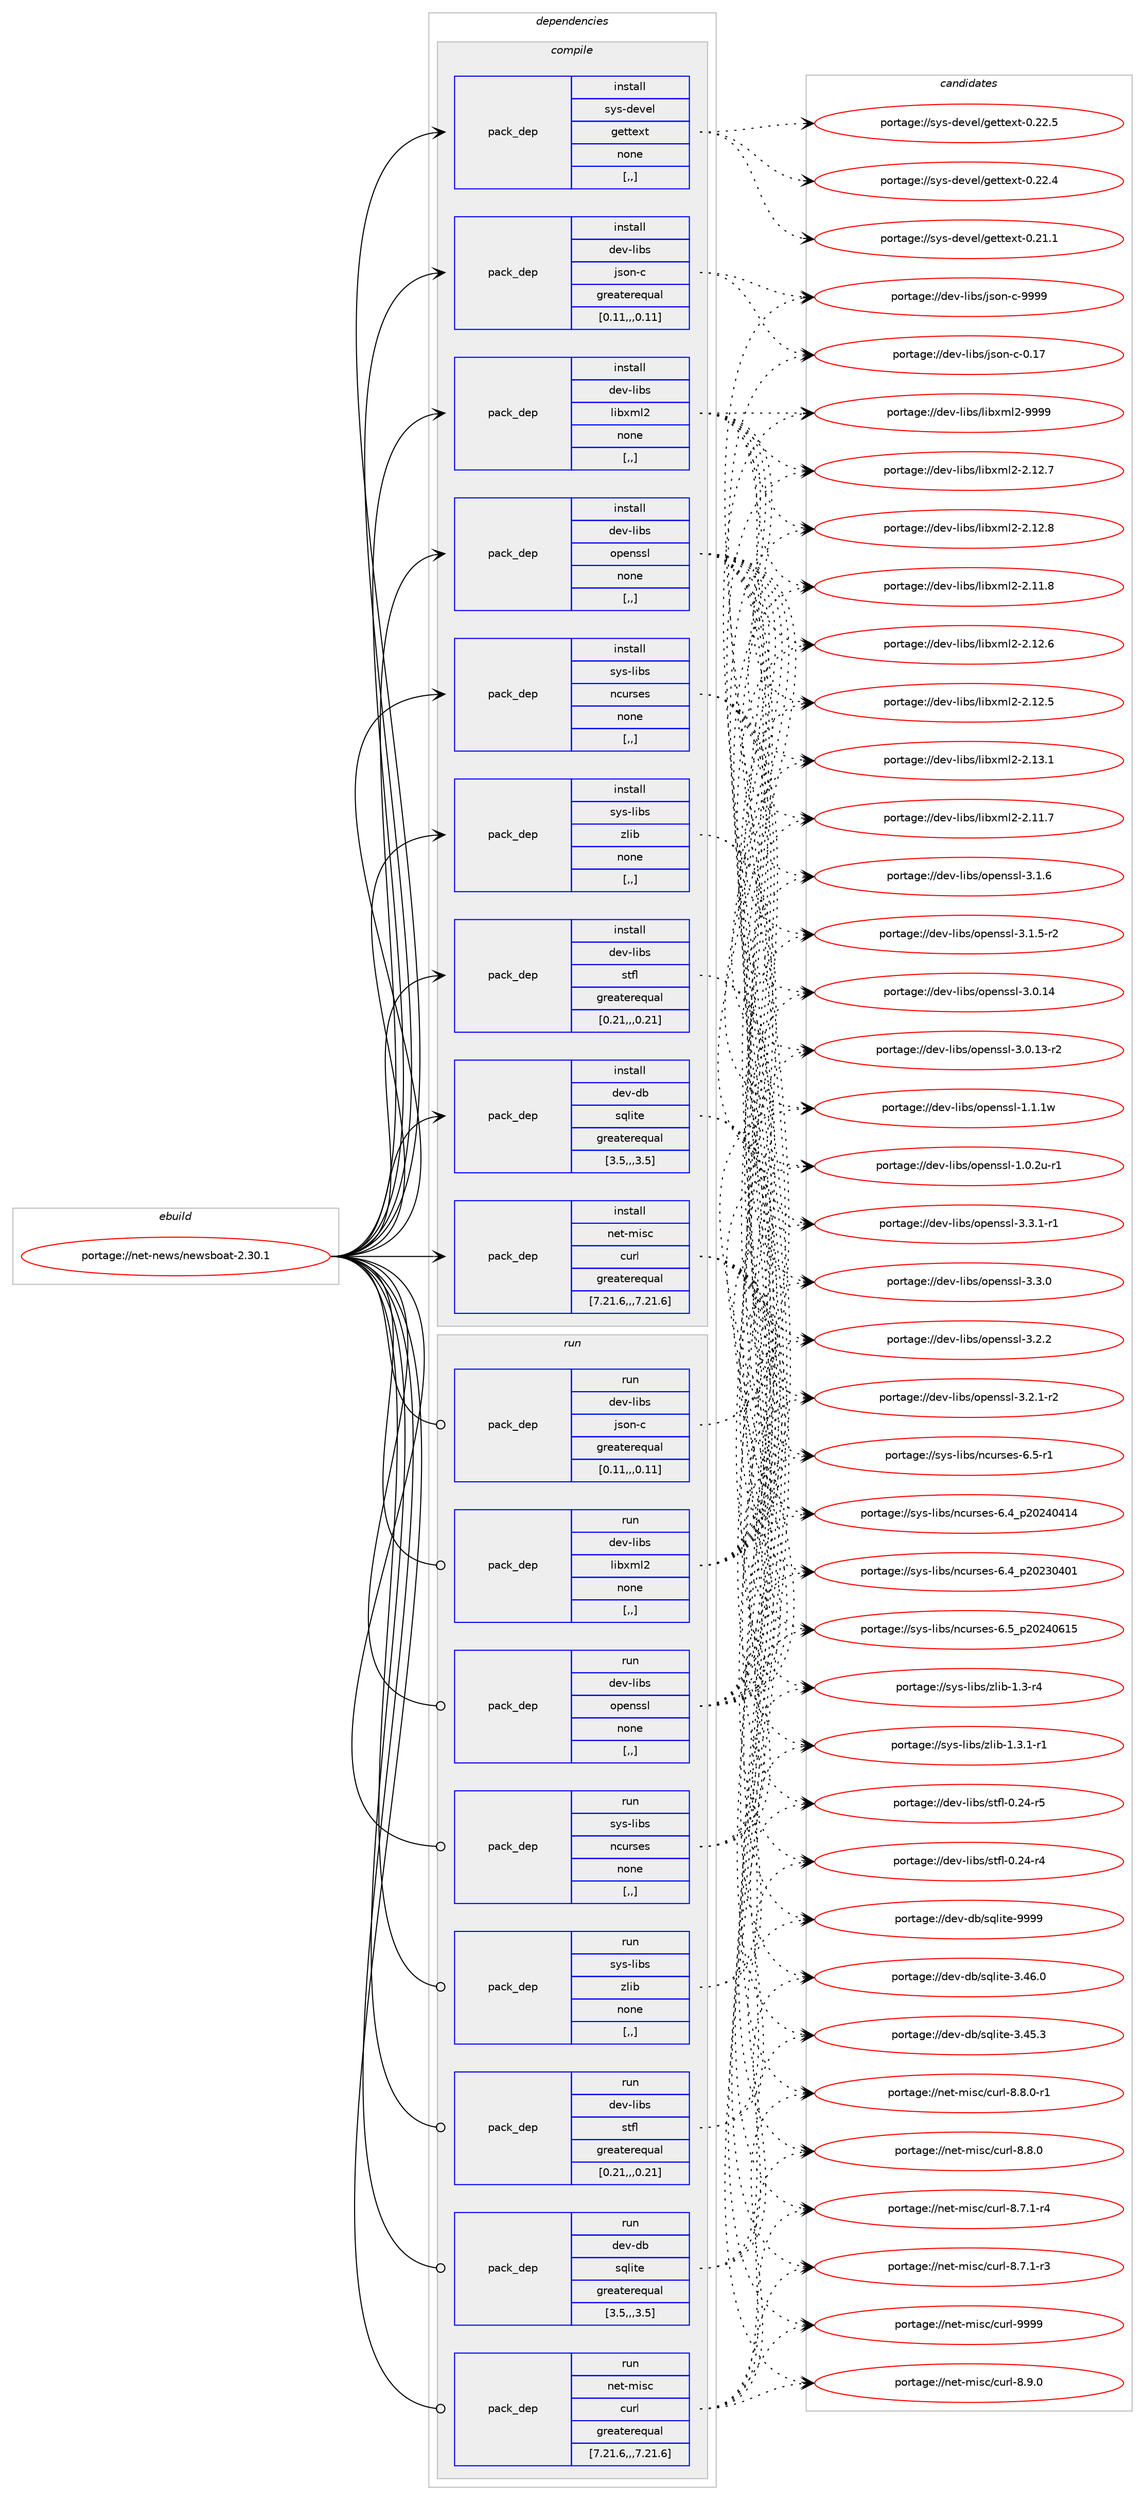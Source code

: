 digraph prolog {

# *************
# Graph options
# *************

newrank=true;
concentrate=true;
compound=true;
graph [rankdir=LR,fontname=Helvetica,fontsize=10,ranksep=1.5];#, ranksep=2.5, nodesep=0.2];
edge  [arrowhead=vee];
node  [fontname=Helvetica,fontsize=10];

# **********
# The ebuild
# **********

subgraph cluster_leftcol {
color=gray;
label=<<i>ebuild</i>>;
id [label="portage://net-news/newsboat-2.30.1", color=red, width=4, href="../net-news/newsboat-2.30.1.svg"];
}

# ****************
# The dependencies
# ****************

subgraph cluster_midcol {
color=gray;
label=<<i>dependencies</i>>;
subgraph cluster_compile {
fillcolor="#eeeeee";
style=filled;
label=<<i>compile</i>>;
subgraph pack276607 {
dependency379418 [label=<<TABLE BORDER="0" CELLBORDER="1" CELLSPACING="0" CELLPADDING="4" WIDTH="220"><TR><TD ROWSPAN="6" CELLPADDING="30">pack_dep</TD></TR><TR><TD WIDTH="110">install</TD></TR><TR><TD>dev-db</TD></TR><TR><TD>sqlite</TD></TR><TR><TD>greaterequal</TD></TR><TR><TD>[3.5,,,3.5]</TD></TR></TABLE>>, shape=none, color=blue];
}
id:e -> dependency379418:w [weight=20,style="solid",arrowhead="vee"];
subgraph pack276608 {
dependency379419 [label=<<TABLE BORDER="0" CELLBORDER="1" CELLSPACING="0" CELLPADDING="4" WIDTH="220"><TR><TD ROWSPAN="6" CELLPADDING="30">pack_dep</TD></TR><TR><TD WIDTH="110">install</TD></TR><TR><TD>dev-libs</TD></TR><TR><TD>json-c</TD></TR><TR><TD>greaterequal</TD></TR><TR><TD>[0.11,,,0.11]</TD></TR></TABLE>>, shape=none, color=blue];
}
id:e -> dependency379419:w [weight=20,style="solid",arrowhead="vee"];
subgraph pack276609 {
dependency379420 [label=<<TABLE BORDER="0" CELLBORDER="1" CELLSPACING="0" CELLPADDING="4" WIDTH="220"><TR><TD ROWSPAN="6" CELLPADDING="30">pack_dep</TD></TR><TR><TD WIDTH="110">install</TD></TR><TR><TD>dev-libs</TD></TR><TR><TD>libxml2</TD></TR><TR><TD>none</TD></TR><TR><TD>[,,]</TD></TR></TABLE>>, shape=none, color=blue];
}
id:e -> dependency379420:w [weight=20,style="solid",arrowhead="vee"];
subgraph pack276610 {
dependency379421 [label=<<TABLE BORDER="0" CELLBORDER="1" CELLSPACING="0" CELLPADDING="4" WIDTH="220"><TR><TD ROWSPAN="6" CELLPADDING="30">pack_dep</TD></TR><TR><TD WIDTH="110">install</TD></TR><TR><TD>dev-libs</TD></TR><TR><TD>openssl</TD></TR><TR><TD>none</TD></TR><TR><TD>[,,]</TD></TR></TABLE>>, shape=none, color=blue];
}
id:e -> dependency379421:w [weight=20,style="solid",arrowhead="vee"];
subgraph pack276611 {
dependency379422 [label=<<TABLE BORDER="0" CELLBORDER="1" CELLSPACING="0" CELLPADDING="4" WIDTH="220"><TR><TD ROWSPAN="6" CELLPADDING="30">pack_dep</TD></TR><TR><TD WIDTH="110">install</TD></TR><TR><TD>dev-libs</TD></TR><TR><TD>stfl</TD></TR><TR><TD>greaterequal</TD></TR><TR><TD>[0.21,,,0.21]</TD></TR></TABLE>>, shape=none, color=blue];
}
id:e -> dependency379422:w [weight=20,style="solid",arrowhead="vee"];
subgraph pack276612 {
dependency379423 [label=<<TABLE BORDER="0" CELLBORDER="1" CELLSPACING="0" CELLPADDING="4" WIDTH="220"><TR><TD ROWSPAN="6" CELLPADDING="30">pack_dep</TD></TR><TR><TD WIDTH="110">install</TD></TR><TR><TD>net-misc</TD></TR><TR><TD>curl</TD></TR><TR><TD>greaterequal</TD></TR><TR><TD>[7.21.6,,,7.21.6]</TD></TR></TABLE>>, shape=none, color=blue];
}
id:e -> dependency379423:w [weight=20,style="solid",arrowhead="vee"];
subgraph pack276613 {
dependency379424 [label=<<TABLE BORDER="0" CELLBORDER="1" CELLSPACING="0" CELLPADDING="4" WIDTH="220"><TR><TD ROWSPAN="6" CELLPADDING="30">pack_dep</TD></TR><TR><TD WIDTH="110">install</TD></TR><TR><TD>sys-devel</TD></TR><TR><TD>gettext</TD></TR><TR><TD>none</TD></TR><TR><TD>[,,]</TD></TR></TABLE>>, shape=none, color=blue];
}
id:e -> dependency379424:w [weight=20,style="solid",arrowhead="vee"];
subgraph pack276614 {
dependency379425 [label=<<TABLE BORDER="0" CELLBORDER="1" CELLSPACING="0" CELLPADDING="4" WIDTH="220"><TR><TD ROWSPAN="6" CELLPADDING="30">pack_dep</TD></TR><TR><TD WIDTH="110">install</TD></TR><TR><TD>sys-libs</TD></TR><TR><TD>ncurses</TD></TR><TR><TD>none</TD></TR><TR><TD>[,,]</TD></TR></TABLE>>, shape=none, color=blue];
}
id:e -> dependency379425:w [weight=20,style="solid",arrowhead="vee"];
subgraph pack276615 {
dependency379426 [label=<<TABLE BORDER="0" CELLBORDER="1" CELLSPACING="0" CELLPADDING="4" WIDTH="220"><TR><TD ROWSPAN="6" CELLPADDING="30">pack_dep</TD></TR><TR><TD WIDTH="110">install</TD></TR><TR><TD>sys-libs</TD></TR><TR><TD>zlib</TD></TR><TR><TD>none</TD></TR><TR><TD>[,,]</TD></TR></TABLE>>, shape=none, color=blue];
}
id:e -> dependency379426:w [weight=20,style="solid",arrowhead="vee"];
}
subgraph cluster_compileandrun {
fillcolor="#eeeeee";
style=filled;
label=<<i>compile and run</i>>;
}
subgraph cluster_run {
fillcolor="#eeeeee";
style=filled;
label=<<i>run</i>>;
subgraph pack276616 {
dependency379427 [label=<<TABLE BORDER="0" CELLBORDER="1" CELLSPACING="0" CELLPADDING="4" WIDTH="220"><TR><TD ROWSPAN="6" CELLPADDING="30">pack_dep</TD></TR><TR><TD WIDTH="110">run</TD></TR><TR><TD>dev-db</TD></TR><TR><TD>sqlite</TD></TR><TR><TD>greaterequal</TD></TR><TR><TD>[3.5,,,3.5]</TD></TR></TABLE>>, shape=none, color=blue];
}
id:e -> dependency379427:w [weight=20,style="solid",arrowhead="odot"];
subgraph pack276617 {
dependency379428 [label=<<TABLE BORDER="0" CELLBORDER="1" CELLSPACING="0" CELLPADDING="4" WIDTH="220"><TR><TD ROWSPAN="6" CELLPADDING="30">pack_dep</TD></TR><TR><TD WIDTH="110">run</TD></TR><TR><TD>dev-libs</TD></TR><TR><TD>json-c</TD></TR><TR><TD>greaterequal</TD></TR><TR><TD>[0.11,,,0.11]</TD></TR></TABLE>>, shape=none, color=blue];
}
id:e -> dependency379428:w [weight=20,style="solid",arrowhead="odot"];
subgraph pack276618 {
dependency379429 [label=<<TABLE BORDER="0" CELLBORDER="1" CELLSPACING="0" CELLPADDING="4" WIDTH="220"><TR><TD ROWSPAN="6" CELLPADDING="30">pack_dep</TD></TR><TR><TD WIDTH="110">run</TD></TR><TR><TD>dev-libs</TD></TR><TR><TD>libxml2</TD></TR><TR><TD>none</TD></TR><TR><TD>[,,]</TD></TR></TABLE>>, shape=none, color=blue];
}
id:e -> dependency379429:w [weight=20,style="solid",arrowhead="odot"];
subgraph pack276619 {
dependency379430 [label=<<TABLE BORDER="0" CELLBORDER="1" CELLSPACING="0" CELLPADDING="4" WIDTH="220"><TR><TD ROWSPAN="6" CELLPADDING="30">pack_dep</TD></TR><TR><TD WIDTH="110">run</TD></TR><TR><TD>dev-libs</TD></TR><TR><TD>openssl</TD></TR><TR><TD>none</TD></TR><TR><TD>[,,]</TD></TR></TABLE>>, shape=none, color=blue];
}
id:e -> dependency379430:w [weight=20,style="solid",arrowhead="odot"];
subgraph pack276620 {
dependency379431 [label=<<TABLE BORDER="0" CELLBORDER="1" CELLSPACING="0" CELLPADDING="4" WIDTH="220"><TR><TD ROWSPAN="6" CELLPADDING="30">pack_dep</TD></TR><TR><TD WIDTH="110">run</TD></TR><TR><TD>dev-libs</TD></TR><TR><TD>stfl</TD></TR><TR><TD>greaterequal</TD></TR><TR><TD>[0.21,,,0.21]</TD></TR></TABLE>>, shape=none, color=blue];
}
id:e -> dependency379431:w [weight=20,style="solid",arrowhead="odot"];
subgraph pack276621 {
dependency379432 [label=<<TABLE BORDER="0" CELLBORDER="1" CELLSPACING="0" CELLPADDING="4" WIDTH="220"><TR><TD ROWSPAN="6" CELLPADDING="30">pack_dep</TD></TR><TR><TD WIDTH="110">run</TD></TR><TR><TD>net-misc</TD></TR><TR><TD>curl</TD></TR><TR><TD>greaterequal</TD></TR><TR><TD>[7.21.6,,,7.21.6]</TD></TR></TABLE>>, shape=none, color=blue];
}
id:e -> dependency379432:w [weight=20,style="solid",arrowhead="odot"];
subgraph pack276622 {
dependency379433 [label=<<TABLE BORDER="0" CELLBORDER="1" CELLSPACING="0" CELLPADDING="4" WIDTH="220"><TR><TD ROWSPAN="6" CELLPADDING="30">pack_dep</TD></TR><TR><TD WIDTH="110">run</TD></TR><TR><TD>sys-libs</TD></TR><TR><TD>ncurses</TD></TR><TR><TD>none</TD></TR><TR><TD>[,,]</TD></TR></TABLE>>, shape=none, color=blue];
}
id:e -> dependency379433:w [weight=20,style="solid",arrowhead="odot"];
subgraph pack276623 {
dependency379434 [label=<<TABLE BORDER="0" CELLBORDER="1" CELLSPACING="0" CELLPADDING="4" WIDTH="220"><TR><TD ROWSPAN="6" CELLPADDING="30">pack_dep</TD></TR><TR><TD WIDTH="110">run</TD></TR><TR><TD>sys-libs</TD></TR><TR><TD>zlib</TD></TR><TR><TD>none</TD></TR><TR><TD>[,,]</TD></TR></TABLE>>, shape=none, color=blue];
}
id:e -> dependency379434:w [weight=20,style="solid",arrowhead="odot"];
}
}

# **************
# The candidates
# **************

subgraph cluster_choices {
rank=same;
color=gray;
label=<<i>candidates</i>>;

subgraph choice276607 {
color=black;
nodesep=1;
choice1001011184510098471151131081051161014557575757 [label="portage://dev-db/sqlite-9999", color=red, width=4,href="../dev-db/sqlite-9999.svg"];
choice10010111845100984711511310810511610145514652544648 [label="portage://dev-db/sqlite-3.46.0", color=red, width=4,href="../dev-db/sqlite-3.46.0.svg"];
choice10010111845100984711511310810511610145514652534651 [label="portage://dev-db/sqlite-3.45.3", color=red, width=4,href="../dev-db/sqlite-3.45.3.svg"];
dependency379418:e -> choice1001011184510098471151131081051161014557575757:w [style=dotted,weight="100"];
dependency379418:e -> choice10010111845100984711511310810511610145514652544648:w [style=dotted,weight="100"];
dependency379418:e -> choice10010111845100984711511310810511610145514652534651:w [style=dotted,weight="100"];
}
subgraph choice276608 {
color=black;
nodesep=1;
choice10010111845108105981154710611511111045994557575757 [label="portage://dev-libs/json-c-9999", color=red, width=4,href="../dev-libs/json-c-9999.svg"];
choice10010111845108105981154710611511111045994548464955 [label="portage://dev-libs/json-c-0.17", color=red, width=4,href="../dev-libs/json-c-0.17.svg"];
dependency379419:e -> choice10010111845108105981154710611511111045994557575757:w [style=dotted,weight="100"];
dependency379419:e -> choice10010111845108105981154710611511111045994548464955:w [style=dotted,weight="100"];
}
subgraph choice276609 {
color=black;
nodesep=1;
choice10010111845108105981154710810598120109108504557575757 [label="portage://dev-libs/libxml2-9999", color=red, width=4,href="../dev-libs/libxml2-9999.svg"];
choice100101118451081059811547108105981201091085045504649514649 [label="portage://dev-libs/libxml2-2.13.1", color=red, width=4,href="../dev-libs/libxml2-2.13.1.svg"];
choice100101118451081059811547108105981201091085045504649504656 [label="portage://dev-libs/libxml2-2.12.8", color=red, width=4,href="../dev-libs/libxml2-2.12.8.svg"];
choice100101118451081059811547108105981201091085045504649504655 [label="portage://dev-libs/libxml2-2.12.7", color=red, width=4,href="../dev-libs/libxml2-2.12.7.svg"];
choice100101118451081059811547108105981201091085045504649504654 [label="portage://dev-libs/libxml2-2.12.6", color=red, width=4,href="../dev-libs/libxml2-2.12.6.svg"];
choice100101118451081059811547108105981201091085045504649504653 [label="portage://dev-libs/libxml2-2.12.5", color=red, width=4,href="../dev-libs/libxml2-2.12.5.svg"];
choice100101118451081059811547108105981201091085045504649494656 [label="portage://dev-libs/libxml2-2.11.8", color=red, width=4,href="../dev-libs/libxml2-2.11.8.svg"];
choice100101118451081059811547108105981201091085045504649494655 [label="portage://dev-libs/libxml2-2.11.7", color=red, width=4,href="../dev-libs/libxml2-2.11.7.svg"];
dependency379420:e -> choice10010111845108105981154710810598120109108504557575757:w [style=dotted,weight="100"];
dependency379420:e -> choice100101118451081059811547108105981201091085045504649514649:w [style=dotted,weight="100"];
dependency379420:e -> choice100101118451081059811547108105981201091085045504649504656:w [style=dotted,weight="100"];
dependency379420:e -> choice100101118451081059811547108105981201091085045504649504655:w [style=dotted,weight="100"];
dependency379420:e -> choice100101118451081059811547108105981201091085045504649504654:w [style=dotted,weight="100"];
dependency379420:e -> choice100101118451081059811547108105981201091085045504649504653:w [style=dotted,weight="100"];
dependency379420:e -> choice100101118451081059811547108105981201091085045504649494656:w [style=dotted,weight="100"];
dependency379420:e -> choice100101118451081059811547108105981201091085045504649494655:w [style=dotted,weight="100"];
}
subgraph choice276610 {
color=black;
nodesep=1;
choice1001011184510810598115471111121011101151151084551465146494511449 [label="portage://dev-libs/openssl-3.3.1-r1", color=red, width=4,href="../dev-libs/openssl-3.3.1-r1.svg"];
choice100101118451081059811547111112101110115115108455146514648 [label="portage://dev-libs/openssl-3.3.0", color=red, width=4,href="../dev-libs/openssl-3.3.0.svg"];
choice100101118451081059811547111112101110115115108455146504650 [label="portage://dev-libs/openssl-3.2.2", color=red, width=4,href="../dev-libs/openssl-3.2.2.svg"];
choice1001011184510810598115471111121011101151151084551465046494511450 [label="portage://dev-libs/openssl-3.2.1-r2", color=red, width=4,href="../dev-libs/openssl-3.2.1-r2.svg"];
choice100101118451081059811547111112101110115115108455146494654 [label="portage://dev-libs/openssl-3.1.6", color=red, width=4,href="../dev-libs/openssl-3.1.6.svg"];
choice1001011184510810598115471111121011101151151084551464946534511450 [label="portage://dev-libs/openssl-3.1.5-r2", color=red, width=4,href="../dev-libs/openssl-3.1.5-r2.svg"];
choice10010111845108105981154711111210111011511510845514648464952 [label="portage://dev-libs/openssl-3.0.14", color=red, width=4,href="../dev-libs/openssl-3.0.14.svg"];
choice100101118451081059811547111112101110115115108455146484649514511450 [label="portage://dev-libs/openssl-3.0.13-r2", color=red, width=4,href="../dev-libs/openssl-3.0.13-r2.svg"];
choice100101118451081059811547111112101110115115108454946494649119 [label="portage://dev-libs/openssl-1.1.1w", color=red, width=4,href="../dev-libs/openssl-1.1.1w.svg"];
choice1001011184510810598115471111121011101151151084549464846501174511449 [label="portage://dev-libs/openssl-1.0.2u-r1", color=red, width=4,href="../dev-libs/openssl-1.0.2u-r1.svg"];
dependency379421:e -> choice1001011184510810598115471111121011101151151084551465146494511449:w [style=dotted,weight="100"];
dependency379421:e -> choice100101118451081059811547111112101110115115108455146514648:w [style=dotted,weight="100"];
dependency379421:e -> choice100101118451081059811547111112101110115115108455146504650:w [style=dotted,weight="100"];
dependency379421:e -> choice1001011184510810598115471111121011101151151084551465046494511450:w [style=dotted,weight="100"];
dependency379421:e -> choice100101118451081059811547111112101110115115108455146494654:w [style=dotted,weight="100"];
dependency379421:e -> choice1001011184510810598115471111121011101151151084551464946534511450:w [style=dotted,weight="100"];
dependency379421:e -> choice10010111845108105981154711111210111011511510845514648464952:w [style=dotted,weight="100"];
dependency379421:e -> choice100101118451081059811547111112101110115115108455146484649514511450:w [style=dotted,weight="100"];
dependency379421:e -> choice100101118451081059811547111112101110115115108454946494649119:w [style=dotted,weight="100"];
dependency379421:e -> choice1001011184510810598115471111121011101151151084549464846501174511449:w [style=dotted,weight="100"];
}
subgraph choice276611 {
color=black;
nodesep=1;
choice10010111845108105981154711511610210845484650524511453 [label="portage://dev-libs/stfl-0.24-r5", color=red, width=4,href="../dev-libs/stfl-0.24-r5.svg"];
choice10010111845108105981154711511610210845484650524511452 [label="portage://dev-libs/stfl-0.24-r4", color=red, width=4,href="../dev-libs/stfl-0.24-r4.svg"];
dependency379422:e -> choice10010111845108105981154711511610210845484650524511453:w [style=dotted,weight="100"];
dependency379422:e -> choice10010111845108105981154711511610210845484650524511452:w [style=dotted,weight="100"];
}
subgraph choice276612 {
color=black;
nodesep=1;
choice110101116451091051159947991171141084557575757 [label="portage://net-misc/curl-9999", color=red, width=4,href="../net-misc/curl-9999.svg"];
choice11010111645109105115994799117114108455646574648 [label="portage://net-misc/curl-8.9.0", color=red, width=4,href="../net-misc/curl-8.9.0.svg"];
choice110101116451091051159947991171141084556465646484511449 [label="portage://net-misc/curl-8.8.0-r1", color=red, width=4,href="../net-misc/curl-8.8.0-r1.svg"];
choice11010111645109105115994799117114108455646564648 [label="portage://net-misc/curl-8.8.0", color=red, width=4,href="../net-misc/curl-8.8.0.svg"];
choice110101116451091051159947991171141084556465546494511452 [label="portage://net-misc/curl-8.7.1-r4", color=red, width=4,href="../net-misc/curl-8.7.1-r4.svg"];
choice110101116451091051159947991171141084556465546494511451 [label="portage://net-misc/curl-8.7.1-r3", color=red, width=4,href="../net-misc/curl-8.7.1-r3.svg"];
dependency379423:e -> choice110101116451091051159947991171141084557575757:w [style=dotted,weight="100"];
dependency379423:e -> choice11010111645109105115994799117114108455646574648:w [style=dotted,weight="100"];
dependency379423:e -> choice110101116451091051159947991171141084556465646484511449:w [style=dotted,weight="100"];
dependency379423:e -> choice11010111645109105115994799117114108455646564648:w [style=dotted,weight="100"];
dependency379423:e -> choice110101116451091051159947991171141084556465546494511452:w [style=dotted,weight="100"];
dependency379423:e -> choice110101116451091051159947991171141084556465546494511451:w [style=dotted,weight="100"];
}
subgraph choice276613 {
color=black;
nodesep=1;
choice115121115451001011181011084710310111611610112011645484650504653 [label="portage://sys-devel/gettext-0.22.5", color=red, width=4,href="../sys-devel/gettext-0.22.5.svg"];
choice115121115451001011181011084710310111611610112011645484650504652 [label="portage://sys-devel/gettext-0.22.4", color=red, width=4,href="../sys-devel/gettext-0.22.4.svg"];
choice115121115451001011181011084710310111611610112011645484650494649 [label="portage://sys-devel/gettext-0.21.1", color=red, width=4,href="../sys-devel/gettext-0.21.1.svg"];
dependency379424:e -> choice115121115451001011181011084710310111611610112011645484650504653:w [style=dotted,weight="100"];
dependency379424:e -> choice115121115451001011181011084710310111611610112011645484650504652:w [style=dotted,weight="100"];
dependency379424:e -> choice115121115451001011181011084710310111611610112011645484650494649:w [style=dotted,weight="100"];
}
subgraph choice276614 {
color=black;
nodesep=1;
choice1151211154510810598115471109911711411510111545544653951125048505248544953 [label="portage://sys-libs/ncurses-6.5_p20240615", color=red, width=4,href="../sys-libs/ncurses-6.5_p20240615.svg"];
choice11512111545108105981154711099117114115101115455446534511449 [label="portage://sys-libs/ncurses-6.5-r1", color=red, width=4,href="../sys-libs/ncurses-6.5-r1.svg"];
choice1151211154510810598115471109911711411510111545544652951125048505248524952 [label="portage://sys-libs/ncurses-6.4_p20240414", color=red, width=4,href="../sys-libs/ncurses-6.4_p20240414.svg"];
choice1151211154510810598115471109911711411510111545544652951125048505148524849 [label="portage://sys-libs/ncurses-6.4_p20230401", color=red, width=4,href="../sys-libs/ncurses-6.4_p20230401.svg"];
dependency379425:e -> choice1151211154510810598115471109911711411510111545544653951125048505248544953:w [style=dotted,weight="100"];
dependency379425:e -> choice11512111545108105981154711099117114115101115455446534511449:w [style=dotted,weight="100"];
dependency379425:e -> choice1151211154510810598115471109911711411510111545544652951125048505248524952:w [style=dotted,weight="100"];
dependency379425:e -> choice1151211154510810598115471109911711411510111545544652951125048505148524849:w [style=dotted,weight="100"];
}
subgraph choice276615 {
color=black;
nodesep=1;
choice115121115451081059811547122108105984549465146494511449 [label="portage://sys-libs/zlib-1.3.1-r1", color=red, width=4,href="../sys-libs/zlib-1.3.1-r1.svg"];
choice11512111545108105981154712210810598454946514511452 [label="portage://sys-libs/zlib-1.3-r4", color=red, width=4,href="../sys-libs/zlib-1.3-r4.svg"];
dependency379426:e -> choice115121115451081059811547122108105984549465146494511449:w [style=dotted,weight="100"];
dependency379426:e -> choice11512111545108105981154712210810598454946514511452:w [style=dotted,weight="100"];
}
subgraph choice276616 {
color=black;
nodesep=1;
choice1001011184510098471151131081051161014557575757 [label="portage://dev-db/sqlite-9999", color=red, width=4,href="../dev-db/sqlite-9999.svg"];
choice10010111845100984711511310810511610145514652544648 [label="portage://dev-db/sqlite-3.46.0", color=red, width=4,href="../dev-db/sqlite-3.46.0.svg"];
choice10010111845100984711511310810511610145514652534651 [label="portage://dev-db/sqlite-3.45.3", color=red, width=4,href="../dev-db/sqlite-3.45.3.svg"];
dependency379427:e -> choice1001011184510098471151131081051161014557575757:w [style=dotted,weight="100"];
dependency379427:e -> choice10010111845100984711511310810511610145514652544648:w [style=dotted,weight="100"];
dependency379427:e -> choice10010111845100984711511310810511610145514652534651:w [style=dotted,weight="100"];
}
subgraph choice276617 {
color=black;
nodesep=1;
choice10010111845108105981154710611511111045994557575757 [label="portage://dev-libs/json-c-9999", color=red, width=4,href="../dev-libs/json-c-9999.svg"];
choice10010111845108105981154710611511111045994548464955 [label="portage://dev-libs/json-c-0.17", color=red, width=4,href="../dev-libs/json-c-0.17.svg"];
dependency379428:e -> choice10010111845108105981154710611511111045994557575757:w [style=dotted,weight="100"];
dependency379428:e -> choice10010111845108105981154710611511111045994548464955:w [style=dotted,weight="100"];
}
subgraph choice276618 {
color=black;
nodesep=1;
choice10010111845108105981154710810598120109108504557575757 [label="portage://dev-libs/libxml2-9999", color=red, width=4,href="../dev-libs/libxml2-9999.svg"];
choice100101118451081059811547108105981201091085045504649514649 [label="portage://dev-libs/libxml2-2.13.1", color=red, width=4,href="../dev-libs/libxml2-2.13.1.svg"];
choice100101118451081059811547108105981201091085045504649504656 [label="portage://dev-libs/libxml2-2.12.8", color=red, width=4,href="../dev-libs/libxml2-2.12.8.svg"];
choice100101118451081059811547108105981201091085045504649504655 [label="portage://dev-libs/libxml2-2.12.7", color=red, width=4,href="../dev-libs/libxml2-2.12.7.svg"];
choice100101118451081059811547108105981201091085045504649504654 [label="portage://dev-libs/libxml2-2.12.6", color=red, width=4,href="../dev-libs/libxml2-2.12.6.svg"];
choice100101118451081059811547108105981201091085045504649504653 [label="portage://dev-libs/libxml2-2.12.5", color=red, width=4,href="../dev-libs/libxml2-2.12.5.svg"];
choice100101118451081059811547108105981201091085045504649494656 [label="portage://dev-libs/libxml2-2.11.8", color=red, width=4,href="../dev-libs/libxml2-2.11.8.svg"];
choice100101118451081059811547108105981201091085045504649494655 [label="portage://dev-libs/libxml2-2.11.7", color=red, width=4,href="../dev-libs/libxml2-2.11.7.svg"];
dependency379429:e -> choice10010111845108105981154710810598120109108504557575757:w [style=dotted,weight="100"];
dependency379429:e -> choice100101118451081059811547108105981201091085045504649514649:w [style=dotted,weight="100"];
dependency379429:e -> choice100101118451081059811547108105981201091085045504649504656:w [style=dotted,weight="100"];
dependency379429:e -> choice100101118451081059811547108105981201091085045504649504655:w [style=dotted,weight="100"];
dependency379429:e -> choice100101118451081059811547108105981201091085045504649504654:w [style=dotted,weight="100"];
dependency379429:e -> choice100101118451081059811547108105981201091085045504649504653:w [style=dotted,weight="100"];
dependency379429:e -> choice100101118451081059811547108105981201091085045504649494656:w [style=dotted,weight="100"];
dependency379429:e -> choice100101118451081059811547108105981201091085045504649494655:w [style=dotted,weight="100"];
}
subgraph choice276619 {
color=black;
nodesep=1;
choice1001011184510810598115471111121011101151151084551465146494511449 [label="portage://dev-libs/openssl-3.3.1-r1", color=red, width=4,href="../dev-libs/openssl-3.3.1-r1.svg"];
choice100101118451081059811547111112101110115115108455146514648 [label="portage://dev-libs/openssl-3.3.0", color=red, width=4,href="../dev-libs/openssl-3.3.0.svg"];
choice100101118451081059811547111112101110115115108455146504650 [label="portage://dev-libs/openssl-3.2.2", color=red, width=4,href="../dev-libs/openssl-3.2.2.svg"];
choice1001011184510810598115471111121011101151151084551465046494511450 [label="portage://dev-libs/openssl-3.2.1-r2", color=red, width=4,href="../dev-libs/openssl-3.2.1-r2.svg"];
choice100101118451081059811547111112101110115115108455146494654 [label="portage://dev-libs/openssl-3.1.6", color=red, width=4,href="../dev-libs/openssl-3.1.6.svg"];
choice1001011184510810598115471111121011101151151084551464946534511450 [label="portage://dev-libs/openssl-3.1.5-r2", color=red, width=4,href="../dev-libs/openssl-3.1.5-r2.svg"];
choice10010111845108105981154711111210111011511510845514648464952 [label="portage://dev-libs/openssl-3.0.14", color=red, width=4,href="../dev-libs/openssl-3.0.14.svg"];
choice100101118451081059811547111112101110115115108455146484649514511450 [label="portage://dev-libs/openssl-3.0.13-r2", color=red, width=4,href="../dev-libs/openssl-3.0.13-r2.svg"];
choice100101118451081059811547111112101110115115108454946494649119 [label="portage://dev-libs/openssl-1.1.1w", color=red, width=4,href="../dev-libs/openssl-1.1.1w.svg"];
choice1001011184510810598115471111121011101151151084549464846501174511449 [label="portage://dev-libs/openssl-1.0.2u-r1", color=red, width=4,href="../dev-libs/openssl-1.0.2u-r1.svg"];
dependency379430:e -> choice1001011184510810598115471111121011101151151084551465146494511449:w [style=dotted,weight="100"];
dependency379430:e -> choice100101118451081059811547111112101110115115108455146514648:w [style=dotted,weight="100"];
dependency379430:e -> choice100101118451081059811547111112101110115115108455146504650:w [style=dotted,weight="100"];
dependency379430:e -> choice1001011184510810598115471111121011101151151084551465046494511450:w [style=dotted,weight="100"];
dependency379430:e -> choice100101118451081059811547111112101110115115108455146494654:w [style=dotted,weight="100"];
dependency379430:e -> choice1001011184510810598115471111121011101151151084551464946534511450:w [style=dotted,weight="100"];
dependency379430:e -> choice10010111845108105981154711111210111011511510845514648464952:w [style=dotted,weight="100"];
dependency379430:e -> choice100101118451081059811547111112101110115115108455146484649514511450:w [style=dotted,weight="100"];
dependency379430:e -> choice100101118451081059811547111112101110115115108454946494649119:w [style=dotted,weight="100"];
dependency379430:e -> choice1001011184510810598115471111121011101151151084549464846501174511449:w [style=dotted,weight="100"];
}
subgraph choice276620 {
color=black;
nodesep=1;
choice10010111845108105981154711511610210845484650524511453 [label="portage://dev-libs/stfl-0.24-r5", color=red, width=4,href="../dev-libs/stfl-0.24-r5.svg"];
choice10010111845108105981154711511610210845484650524511452 [label="portage://dev-libs/stfl-0.24-r4", color=red, width=4,href="../dev-libs/stfl-0.24-r4.svg"];
dependency379431:e -> choice10010111845108105981154711511610210845484650524511453:w [style=dotted,weight="100"];
dependency379431:e -> choice10010111845108105981154711511610210845484650524511452:w [style=dotted,weight="100"];
}
subgraph choice276621 {
color=black;
nodesep=1;
choice110101116451091051159947991171141084557575757 [label="portage://net-misc/curl-9999", color=red, width=4,href="../net-misc/curl-9999.svg"];
choice11010111645109105115994799117114108455646574648 [label="portage://net-misc/curl-8.9.0", color=red, width=4,href="../net-misc/curl-8.9.0.svg"];
choice110101116451091051159947991171141084556465646484511449 [label="portage://net-misc/curl-8.8.0-r1", color=red, width=4,href="../net-misc/curl-8.8.0-r1.svg"];
choice11010111645109105115994799117114108455646564648 [label="portage://net-misc/curl-8.8.0", color=red, width=4,href="../net-misc/curl-8.8.0.svg"];
choice110101116451091051159947991171141084556465546494511452 [label="portage://net-misc/curl-8.7.1-r4", color=red, width=4,href="../net-misc/curl-8.7.1-r4.svg"];
choice110101116451091051159947991171141084556465546494511451 [label="portage://net-misc/curl-8.7.1-r3", color=red, width=4,href="../net-misc/curl-8.7.1-r3.svg"];
dependency379432:e -> choice110101116451091051159947991171141084557575757:w [style=dotted,weight="100"];
dependency379432:e -> choice11010111645109105115994799117114108455646574648:w [style=dotted,weight="100"];
dependency379432:e -> choice110101116451091051159947991171141084556465646484511449:w [style=dotted,weight="100"];
dependency379432:e -> choice11010111645109105115994799117114108455646564648:w [style=dotted,weight="100"];
dependency379432:e -> choice110101116451091051159947991171141084556465546494511452:w [style=dotted,weight="100"];
dependency379432:e -> choice110101116451091051159947991171141084556465546494511451:w [style=dotted,weight="100"];
}
subgraph choice276622 {
color=black;
nodesep=1;
choice1151211154510810598115471109911711411510111545544653951125048505248544953 [label="portage://sys-libs/ncurses-6.5_p20240615", color=red, width=4,href="../sys-libs/ncurses-6.5_p20240615.svg"];
choice11512111545108105981154711099117114115101115455446534511449 [label="portage://sys-libs/ncurses-6.5-r1", color=red, width=4,href="../sys-libs/ncurses-6.5-r1.svg"];
choice1151211154510810598115471109911711411510111545544652951125048505248524952 [label="portage://sys-libs/ncurses-6.4_p20240414", color=red, width=4,href="../sys-libs/ncurses-6.4_p20240414.svg"];
choice1151211154510810598115471109911711411510111545544652951125048505148524849 [label="portage://sys-libs/ncurses-6.4_p20230401", color=red, width=4,href="../sys-libs/ncurses-6.4_p20230401.svg"];
dependency379433:e -> choice1151211154510810598115471109911711411510111545544653951125048505248544953:w [style=dotted,weight="100"];
dependency379433:e -> choice11512111545108105981154711099117114115101115455446534511449:w [style=dotted,weight="100"];
dependency379433:e -> choice1151211154510810598115471109911711411510111545544652951125048505248524952:w [style=dotted,weight="100"];
dependency379433:e -> choice1151211154510810598115471109911711411510111545544652951125048505148524849:w [style=dotted,weight="100"];
}
subgraph choice276623 {
color=black;
nodesep=1;
choice115121115451081059811547122108105984549465146494511449 [label="portage://sys-libs/zlib-1.3.1-r1", color=red, width=4,href="../sys-libs/zlib-1.3.1-r1.svg"];
choice11512111545108105981154712210810598454946514511452 [label="portage://sys-libs/zlib-1.3-r4", color=red, width=4,href="../sys-libs/zlib-1.3-r4.svg"];
dependency379434:e -> choice115121115451081059811547122108105984549465146494511449:w [style=dotted,weight="100"];
dependency379434:e -> choice11512111545108105981154712210810598454946514511452:w [style=dotted,weight="100"];
}
}

}
